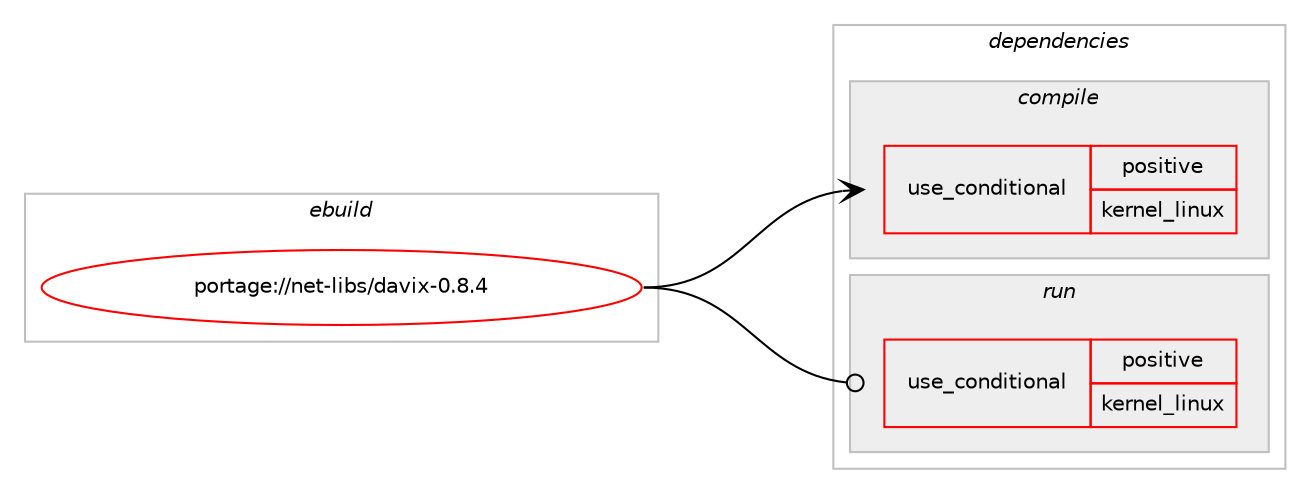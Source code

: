 digraph prolog {

# *************
# Graph options
# *************

newrank=true;
concentrate=true;
compound=true;
graph [rankdir=LR,fontname=Helvetica,fontsize=10,ranksep=1.5];#, ranksep=2.5, nodesep=0.2];
edge  [arrowhead=vee];
node  [fontname=Helvetica,fontsize=10];

# **********
# The ebuild
# **********

subgraph cluster_leftcol {
color=gray;
rank=same;
label=<<i>ebuild</i>>;
id [label="portage://net-libs/davix-0.8.4", color=red, width=4, href="../net-libs/davix-0.8.4.svg"];
}

# ****************
# The dependencies
# ****************

subgraph cluster_midcol {
color=gray;
label=<<i>dependencies</i>>;
subgraph cluster_compile {
fillcolor="#eeeeee";
style=filled;
label=<<i>compile</i>>;
subgraph cond90857 {
dependency182413 [label=<<TABLE BORDER="0" CELLBORDER="1" CELLSPACING="0" CELLPADDING="4"><TR><TD ROWSPAN="3" CELLPADDING="10">use_conditional</TD></TR><TR><TD>positive</TD></TR><TR><TD>kernel_linux</TD></TR></TABLE>>, shape=none, color=red];
# *** BEGIN UNKNOWN DEPENDENCY TYPE (TODO) ***
# dependency182413 -> package_dependency(portage://net-libs/davix-0.8.4,install,no,sys-apps,util-linux,none,[,,],[],[])
# *** END UNKNOWN DEPENDENCY TYPE (TODO) ***

}
id:e -> dependency182413:w [weight=20,style="solid",arrowhead="vee"];
# *** BEGIN UNKNOWN DEPENDENCY TYPE (TODO) ***
# id -> package_dependency(portage://net-libs/davix-0.8.4,install,no,dev-libs,libxml2,none,[,,],[slot(2),equal],[])
# *** END UNKNOWN DEPENDENCY TYPE (TODO) ***

# *** BEGIN UNKNOWN DEPENDENCY TYPE (TODO) ***
# id -> package_dependency(portage://net-libs/davix-0.8.4,install,no,dev-libs,openssl,none,[,,],[slot(0),equal],[])
# *** END UNKNOWN DEPENDENCY TYPE (TODO) ***

# *** BEGIN UNKNOWN DEPENDENCY TYPE (TODO) ***
# id -> package_dependency(portage://net-libs/davix-0.8.4,install,no,net-libs,gsoap,none,[,,],[],[use(enable(ssl),none),use(disable(gnutls),none)])
# *** END UNKNOWN DEPENDENCY TYPE (TODO) ***

# *** BEGIN UNKNOWN DEPENDENCY TYPE (TODO) ***
# id -> package_dependency(portage://net-libs/davix-0.8.4,install,no,net-misc,curl,none,[,,],[slot(0),equal],[])
# *** END UNKNOWN DEPENDENCY TYPE (TODO) ***

}
subgraph cluster_compileandrun {
fillcolor="#eeeeee";
style=filled;
label=<<i>compile and run</i>>;
}
subgraph cluster_run {
fillcolor="#eeeeee";
style=filled;
label=<<i>run</i>>;
subgraph cond90858 {
dependency182414 [label=<<TABLE BORDER="0" CELLBORDER="1" CELLSPACING="0" CELLPADDING="4"><TR><TD ROWSPAN="3" CELLPADDING="10">use_conditional</TD></TR><TR><TD>positive</TD></TR><TR><TD>kernel_linux</TD></TR></TABLE>>, shape=none, color=red];
# *** BEGIN UNKNOWN DEPENDENCY TYPE (TODO) ***
# dependency182414 -> package_dependency(portage://net-libs/davix-0.8.4,run,no,sys-apps,util-linux,none,[,,],[],[])
# *** END UNKNOWN DEPENDENCY TYPE (TODO) ***

}
id:e -> dependency182414:w [weight=20,style="solid",arrowhead="odot"];
# *** BEGIN UNKNOWN DEPENDENCY TYPE (TODO) ***
# id -> package_dependency(portage://net-libs/davix-0.8.4,run,no,dev-libs,libxml2,none,[,,],[slot(2),equal],[])
# *** END UNKNOWN DEPENDENCY TYPE (TODO) ***

# *** BEGIN UNKNOWN DEPENDENCY TYPE (TODO) ***
# id -> package_dependency(portage://net-libs/davix-0.8.4,run,no,dev-libs,openssl,none,[,,],[slot(0),equal],[])
# *** END UNKNOWN DEPENDENCY TYPE (TODO) ***

# *** BEGIN UNKNOWN DEPENDENCY TYPE (TODO) ***
# id -> package_dependency(portage://net-libs/davix-0.8.4,run,no,net-libs,gsoap,none,[,,],[],[use(enable(ssl),none),use(disable(gnutls),none)])
# *** END UNKNOWN DEPENDENCY TYPE (TODO) ***

# *** BEGIN UNKNOWN DEPENDENCY TYPE (TODO) ***
# id -> package_dependency(portage://net-libs/davix-0.8.4,run,no,net-misc,curl,none,[,,],[slot(0),equal],[])
# *** END UNKNOWN DEPENDENCY TYPE (TODO) ***

}
}

# **************
# The candidates
# **************

subgraph cluster_choices {
rank=same;
color=gray;
label=<<i>candidates</i>>;

}

}
